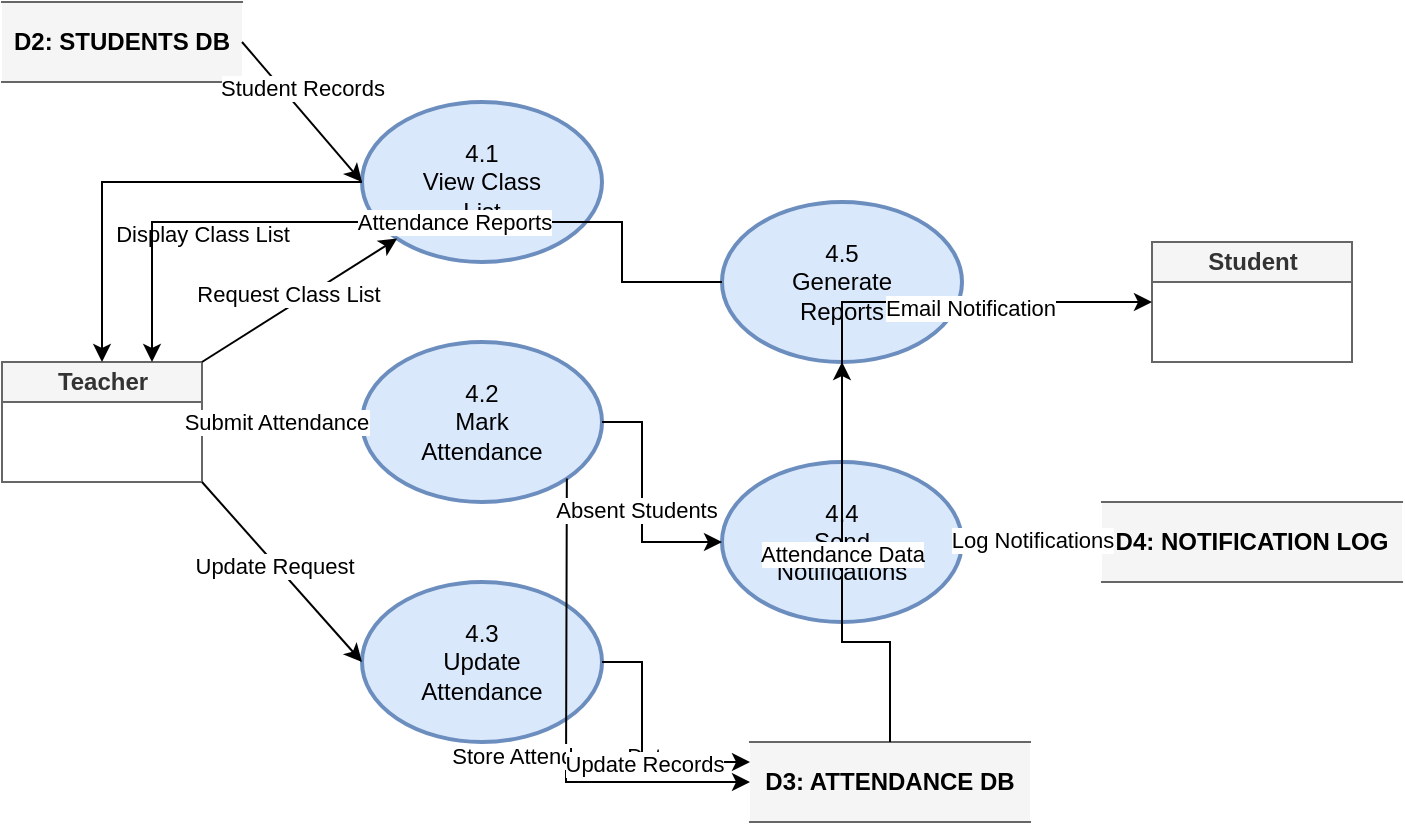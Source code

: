 <mxfile version="15.0.0">
  <diagram id="prtHgNgQTEPvFCAcTncT" name="Level 2 DFD - Attendance Recording">
    <mxGraphModel dx="1422" dy="800" grid="1" gridSize="10" guides="1" tooltips="1" connect="1" arrows="1" fold="1" page="1" pageScale="1" pageWidth="827" pageHeight="1169" math="0" shadow="0">
      <root>
        <mxCell id="0" />
        <mxCell id="1" parent="0" />
        
        <!-- External Entity: Teacher -->
        <mxCell id="dNxyNK7c78bLwvsdeMH5-11" value="Teacher" style="swimlane;html=1;startSize=20;horizontal=1;containerType=tree;glass=0;fillColor=#f5f5f5;strokeColor=#666666;fontColor=#333333;" parent="1" vertex="1">
          <mxGeometry x="40" y="280" width="100" height="60" as="geometry" />
        </mxCell>
        
        <!-- Process 4.1: View Class List -->
        <mxCell id="dNxyNK7c78bLwvsdeMH5-12" value="4.1&#xa;View Class&#xa;List" style="ellipse;whiteSpace=wrap;html=1;fillColor=#dae8fc;strokeColor=#6c8ebf;strokeWidth=2;" parent="1" vertex="1">
          <mxGeometry x="220" y="150" width="120" height="80" as="geometry" />
        </mxCell>
        
        <!-- Process 4.2: Mark Attendance -->
        <mxCell id="dNxyNK7c78bLwvsdeMH5-13" value="4.2&#xa;Mark&#xa;Attendance" style="ellipse;whiteSpace=wrap;html=1;fillColor=#dae8fc;strokeColor=#6c8ebf;strokeWidth=2;" parent="1" vertex="1">
          <mxGeometry x="220" y="270" width="120" height="80" as="geometry" />
        </mxCell>
        
        <!-- Process 4.3: Update Attendance -->
        <mxCell id="dNxyNK7c78bLwvsdeMH5-14" value="4.3&#xa;Update&#xa;Attendance" style="ellipse;whiteSpace=wrap;html=1;fillColor=#dae8fc;strokeColor=#6c8ebf;strokeWidth=2;" parent="1" vertex="1">
          <mxGeometry x="220" y="390" width="120" height="80" as="geometry" />
        </mxCell>
        
        <!-- Process 4.4: Send Notifications -->
        <mxCell id="dNxyNK7c78bLwvsdeMH5-15" value="4.4&#xa;Send&#xa;Notifications" style="ellipse;whiteSpace=wrap;html=1;fillColor=#dae8fc;strokeColor=#6c8ebf;strokeWidth=2;" parent="1" vertex="1">
          <mxGeometry x="400" y="330" width="120" height="80" as="geometry" />
        </mxCell>
        
        <!-- Process 4.5: Generate Reports -->
        <mxCell id="dNxyNK7c78bLwvsdeMH5-16" value="4.5&#xa;Generate&#xa;Reports" style="ellipse;whiteSpace=wrap;html=1;fillColor=#dae8fc;strokeColor=#6c8ebf;strokeWidth=2;" parent="1" vertex="1">
          <mxGeometry x="400" y="200" width="120" height="80" as="geometry" />
        </mxCell>
        
        <!-- Data Store: Students DB -->
        <mxCell id="dNxyNK7c78bLwvsdeMH5-17" value="D2: STUDENTS DB" style="shape=partialRectangle;whiteSpace=wrap;html=1;left=0;right=0;fillColor=#f5f5f5;strokeColor=#666666;align=center;fontStyle=1" parent="1" vertex="1">
          <mxGeometry x="40" y="100" width="120" height="40" as="geometry" />
        </mxCell>
        
        <!-- Data Store: Attendance DB -->
        <mxCell id="dNxyNK7c78bLwvsdeMH5-18" value="D3: ATTENDANCE DB" style="shape=partialRectangle;whiteSpace=wrap;html=1;left=0;right=0;fillColor=#f5f5f5;strokeColor=#666666;align=center;fontStyle=1" parent="1" vertex="1">
          <mxGeometry x="414" y="470" width="140" height="40" as="geometry" />
        </mxCell>
        
        <!-- Data Store: Notification Log -->
        <mxCell id="dNxyNK7c78bLwvsdeMH5-19" value="D4: NOTIFICATION LOG" style="shape=partialRectangle;whiteSpace=wrap;html=1;left=0;right=0;fillColor=#f5f5f5;strokeColor=#666666;align=center;fontStyle=1" parent="1" vertex="1">
          <mxGeometry x="590" y="350" width="150" height="40" as="geometry" />
        </mxCell>
        
        <!-- External Entity: Student -->
        <mxCell id="dNxyNK7c78bLwvsdeMH5-20" value="Student" style="swimlane;html=1;startSize=20;horizontal=1;containerType=tree;glass=0;fillColor=#f5f5f5;strokeColor=#666666;fontColor=#333333;" parent="1" vertex="1">
          <mxGeometry x="615" y="220" width="100" height="60" as="geometry" />
        </mxCell>
        
        <!-- Connections -->
        <!-- Students DB to View Class List -->
        <mxCell id="dNxyNK7c78bLwvsdeMH5-21" value="" style="endArrow=classic;html=1;rounded=0;exitX=1;exitY=0.5;exitDx=0;exitDy=0;entryX=0;entryY=0.5;entryDx=0;entryDy=0;" parent="1" source="dNxyNK7c78bLwvsdeMH5-17" target="dNxyNK7c78bLwvsdeMH5-12" edge="1">
          <mxGeometry width="50" height="50" relative="1" as="geometry">
            <mxPoint x="390" y="430" as="sourcePoint" />
            <mxPoint x="440" y="380" as="targetPoint" />
          </mxGeometry>
        </mxCell>
        <mxCell id="yIlKWZcmm96crpIQfXoT-1" value="Student Records" style="edgeLabel;html=1;align=center;verticalAlign=middle;resizable=0;points=[];" vertex="1" connectable="0" parent="dNxyNK7c78bLwvsdeMH5-21">
          <mxGeometry x="-0.333" relative="1" as="geometry">
            <mxPoint x="10" as="offset" />
          </mxGeometry>
        </mxCell>
        
        <!-- Teacher to View Class List -->
        <mxCell id="dNxyNK7c78bLwvsdeMH5-22" value="" style="endArrow=classic;html=1;rounded=0;exitX=1;exitY=0;exitDx=0;exitDy=0;entryX=0;entryY=1;entryDx=0;entryDy=0;" parent="1" source="dNxyNK7c78bLwvsdeMH5-11" target="dNxyNK7c78bLwvsdeMH5-12" edge="1">
          <mxGeometry width="50" height="50" relative="1" as="geometry">
            <mxPoint x="390" y="430" as="sourcePoint" />
            <mxPoint x="440" y="380" as="targetPoint" />
          </mxGeometry>
        </mxCell>
        <mxCell id="yIlKWZcmm96crpIQfXoT-2" value="Request Class List" style="edgeLabel;html=1;align=center;verticalAlign=middle;resizable=0;points=[];" vertex="1" connectable="0" parent="dNxyNK7c78bLwvsdeMH5-22">
          <mxGeometry x="-0.366" y="-1" relative="1" as="geometry">
            <mxPoint x="11" y="-16" as="offset" />
          </mxGeometry>
        </mxCell>
        
        <!-- View Class List to Teacher -->
        <mxCell id="dNxyNK7c78bLwvsdeMH5-23" value="" style="endArrow=classic;html=1;rounded=0;exitX=0;exitY=0.5;exitDx=0;exitDy=0;entryX=0.5;entryY=0;entryDx=0;entryDy=0;" parent="1" source="dNxyNK7c78bLwvsdeMH5-12" target="dNxyNK7c78bLwvsdeMH5-11" edge="1">
          <mxGeometry width="50" height="50" relative="1" as="geometry">
            <mxPoint x="390" y="430" as="sourcePoint" />
            <mxPoint x="440" y="380" as="targetPoint" />
            <Array as="points">
              <mxPoint x="90" y="190" />
            </Array>
          </mxGeometry>
        </mxCell>
        <mxCell id="yIlKWZcmm96crpIQfXoT-3" value="Display Class List" style="edgeLabel;html=1;align=center;verticalAlign=middle;resizable=0;points=[];" vertex="1" connectable="0" parent="dNxyNK7c78bLwvsdeMH5-23">
          <mxGeometry x="0.308" y="-2" relative="1" as="geometry">
            <mxPoint x="52" y="12" as="offset" />
          </mxGeometry>
        </mxCell>
        
        <!-- Teacher to Mark Attendance -->
        <mxCell id="dNxyNK7c78bLwvsdeMH5-24" value="" style="endArrow=classic;html=1;rounded=0;exitX=1;exitY=0.5;exitDx=0;exitDy=0;entryX=0;entryY=0.5;entryDx=0;entryDy=0;" parent="1" source="dNxyNK7c78bLwvsdeMH5-11" target="dNxyNK7c78bLwvsdeMH5-13" edge="1">
          <mxGeometry width="50" height="50" relative="1" as="geometry">
            <mxPoint x="390" y="430" as="sourcePoint" />
            <mxPoint x="440" y="380" as="targetPoint" />
          </mxGeometry>
        </mxCell>
        <mxCell id="yIlKWZcmm96crpIQfXoT-4" value="Submit Attendance" style="edgeLabel;html=1;align=center;verticalAlign=middle;resizable=0;points=[];" vertex="1" connectable="0" parent="dNxyNK7c78bLwvsdeMH5-24">
          <mxGeometry x="-0.25" relative="1" as="geometry">
            <mxPoint x="7" as="offset" />
          </mxGeometry>
        </mxCell>
        
        <!-- Teacher to Update Attendance -->
        <mxCell id="dNxyNK7c78bLwvsdeMH5-25" value="" style="endArrow=classic;html=1;rounded=0;exitX=1;exitY=1;exitDx=0;exitDy=0;entryX=0;entryY=0.5;entryDx=0;entryDy=0;" parent="1" source="dNxyNK7c78bLwvsdeMH5-11" target="dNxyNK7c78bLwvsdeMH5-14" edge="1">
          <mxGeometry width="50" height="50" relative="1" as="geometry">
            <mxPoint x="390" y="430" as="sourcePoint" />
            <mxPoint x="440" y="380" as="targetPoint" />
          </mxGeometry>
        </mxCell>
        <mxCell id="yIlKWZcmm96crpIQfXoT-5" value="Update Request" style="edgeLabel;html=1;align=center;verticalAlign=middle;resizable=0;points=[];" vertex="1" connectable="0" parent="dNxyNK7c78bLwvsdeMH5-25">
          <mxGeometry x="-0.278" y="-1" relative="1" as="geometry">
            <mxPoint x="8" y="9" as="offset" />
          </mxGeometry>
        </mxCell>
        
        <!-- Mark Attendance to Attendance DB -->
        <mxCell id="dNxyNK7c78bLwvsdeMH5-26" value="" style="endArrow=classic;html=1;rounded=0;exitX=1;exitY=1;exitDx=0;exitDy=0;entryX=0;entryY=0.5;entryDx=0;entryDy=0;" parent="1" source="dNxyNK7c78bLwvsdeMH5-13" target="dNxyNK7c78bLwvsdeMH5-18" edge="1">
          <mxGeometry width="50" height="50" relative="1" as="geometry">
            <mxPoint x="390" y="430" as="sourcePoint" />
            <mxPoint x="440" y="380" as="targetPoint" />
            <Array as="points">
              <mxPoint x="322" y="490" />
            </Array>
          </mxGeometry>
        </mxCell>
        <mxCell id="yIlKWZcmm96crpIQfXoT-6" value="Store Attendance Data" style="edgeLabel;html=1;align=center;verticalAlign=middle;resizable=0;points=[];" vertex="1" connectable="0" parent="dNxyNK7c78bLwvsdeMH5-26">
          <mxGeometry x="0.035" y="-2" relative="1" as="geometry">
            <mxPoint y="12" as="offset" />
          </mxGeometry>
        </mxCell>
        
        <!-- Update Attendance to Attendance DB -->
        <mxCell id="dNxyNK7c78bLwvsdeMH5-27" value="" style="endArrow=classic;html=1;rounded=0;exitX=1;exitY=0.5;exitDx=0;exitDy=0;entryX=0;entryY=0.25;entryDx=0;entryDy=0;" parent="1" source="dNxyNK7c78bLwvsdeMH5-14" target="dNxyNK7c78bLwvsdeMH5-18" edge="1">
          <mxGeometry width="50" height="50" relative="1" as="geometry">
            <mxPoint x="390" y="430" as="sourcePoint" />
            <mxPoint x="440" y="380" as="targetPoint" />
            <Array as="points">
              <mxPoint x="360" y="430" />
              <mxPoint x="360" y="480" />
            </Array>
          </mxGeometry>
        </mxCell>
        <mxCell id="yIlKWZcmm96crpIQfXoT-7" value="Update Records" style="edgeLabel;html=1;align=center;verticalAlign=middle;resizable=0;points=[];" vertex="1" connectable="0" parent="dNxyNK7c78bLwvsdeMH5-27">
          <mxGeometry x="0.139" y="-1" relative="1" as="geometry">
            <mxPoint as="offset" />
          </mxGeometry>
        </mxCell>
        
        <!-- Mark Attendance to Send Notifications -->
        <mxCell id="dNxyNK7c78bLwvsdeMH5-28" value="" style="endArrow=classic;html=1;rounded=0;exitX=1;exitY=0.5;exitDx=0;exitDy=0;entryX=0;entryY=0.5;entryDx=0;entryDy=0;" parent="1" source="dNxyNK7c78bLwvsdeMH5-13" target="dNxyNK7c78bLwvsdeMH5-15" edge="1">
          <mxGeometry width="50" height="50" relative="1" as="geometry">
            <mxPoint x="390" y="430" as="sourcePoint" />
            <mxPoint x="440" y="380" as="targetPoint" />
            <Array as="points">
              <mxPoint x="360" y="310" />
              <mxPoint x="360" y="370" />
            </Array>
          </mxGeometry>
        </mxCell>
        <mxCell id="yIlKWZcmm96crpIQfXoT-8" value="Absent Students" style="edgeLabel;html=1;align=center;verticalAlign=middle;resizable=0;points=[];" vertex="1" connectable="0" parent="dNxyNK7c78bLwvsdeMH5-28">
          <mxGeometry x="0.061" y="-3" relative="1" as="geometry">
            <mxPoint as="offset" />
          </mxGeometry>
        </mxCell>
        
        <!-- Send Notifications to Notification Log -->
        <mxCell id="dNxyNK7c78bLwvsdeMH5-29" value="" style="endArrow=classic;html=1;rounded=0;exitX=1;exitY=0.5;exitDx=0;exitDy=0;entryX=0;entryY=0.5;entryDx=0;entryDy=0;" parent="1" source="dNxyNK7c78bLwvsdeMH5-15" target="dNxyNK7c78bLwvsdeMH5-19" edge="1">
          <mxGeometry width="50" height="50" relative="1" as="geometry">
            <mxPoint x="390" y="430" as="sourcePoint" />
            <mxPoint x="440" y="380" as="targetPoint" />
          </mxGeometry>
        </mxCell>
        <mxCell id="yIlKWZcmm96crpIQfXoT-9" value="Log Notifications" style="edgeLabel;html=1;align=center;verticalAlign=middle;resizable=0;points=[];" vertex="1" connectable="0" parent="dNxyNK7c78bLwvsdeMH5-29">
          <mxGeometry x="-0.229" y="1" relative="1" as="geometry">
            <mxPoint x="8" as="offset" />
          </mxGeometry>
        </mxCell>
        
        <!-- Send Notifications to Student -->
        <mxCell id="dNxyNK7c78bLwvsdeMH5-30" value="" style="endArrow=classic;html=1;rounded=0;exitX=0.5;exitY=0;exitDx=0;exitDy=0;entryX=0;entryY=0.5;entryDx=0;entryDy=0;" parent="1" source="dNxyNK7c78bLwvsdeMH5-15" target="dNxyNK7c78bLwvsdeMH5-20" edge="1">
          <mxGeometry width="50" height="50" relative="1" as="geometry">
            <mxPoint x="390" y="430" as="sourcePoint" />
            <mxPoint x="440" y="380" as="targetPoint" />
            <Array as="points">
              <mxPoint x="460" y="250" />
            </Array>
          </mxGeometry>
        </mxCell>
        <mxCell id="yIlKWZcmm96crpIQfXoT-10" value="Email Notification" style="edgeLabel;html=1;align=center;verticalAlign=middle;resizable=0;points=[];" vertex="1" connectable="0" parent="dNxyNK7c78bLwvsdeMH5-30">
          <mxGeometry x="0.096" y="-3" relative="1" as="geometry">
            <mxPoint x="15" as="offset" />
          </mxGeometry>
        </mxCell>
        
        <!-- Attendance DB to Generate Reports -->
        <mxCell id="dNxyNK7c78bLwvsdeMH5-31" value="" style="endArrow=classic;html=1;rounded=0;exitX=0.5;exitY=0;exitDx=0;exitDy=0;entryX=0.5;entryY=1;entryDx=0;entryDy=0;" parent="1" source="dNxyNK7c78bLwvsdeMH5-18" target="dNxyNK7c78bLwvsdeMH5-16" edge="1">
          <mxGeometry width="50" height="50" relative="1" as="geometry">
            <mxPoint x="390" y="430" as="sourcePoint" />
            <mxPoint x="440" y="380" as="targetPoint" />
            <Array as="points">
              <mxPoint x="484" y="420" />
              <mxPoint x="460" y="420" />
            </Array>
          </mxGeometry>
        </mxCell>
        <mxCell id="yIlKWZcmm96crpIQfXoT-11" value="Attendance Data" style="edgeLabel;html=1;align=center;verticalAlign=middle;resizable=0;points=[];" vertex="1" connectable="0" parent="dNxyNK7c78bLwvsdeMH5-31">
          <mxGeometry x="0.109" relative="1" as="geometry">
            <mxPoint as="offset" />
          </mxGeometry>
        </mxCell>
        
        <!-- Generate Reports to Teacher -->
        <mxCell id="dNxyNK7c78bLwvsdeMH5-32" value="" style="endArrow=classic;html=1;rounded=0;exitX=0;exitY=0.5;exitDx=0;exitDy=0;entryX=0.75;entryY=0;entryDx=0;entryDy=0;" parent="1" source="dNxyNK7c78bLwvsdeMH5-16" target="dNxyNK7c78bLwvsdeMH5-11" edge="1">
          <mxGeometry width="50" height="50" relative="1" as="geometry">
            <mxPoint x="390" y="430" as="sourcePoint" />
            <mxPoint x="440" y="380" as="targetPoint" />
            <Array as="points">
              <mxPoint x="350" y="240" />
              <mxPoint x="350" y="210" />
              <mxPoint x="115" y="210" />
            </Array>
          </mxGeometry>
        </mxCell>
        <mxCell id="yIlKWZcmm96crpIQfXoT-12" value="Attendance Reports" style="edgeLabel;html=1;align=center;verticalAlign=middle;resizable=0;points=[];" vertex="1" connectable="0" parent="dNxyNK7c78bLwvsdeMH5-32">
          <mxGeometry x="0.343" y="-1" relative="1" as="geometry">
            <mxPoint x="94" y="1" as="offset" />
          </mxGeometry>
        </mxCell>
      </root>
    </mxGraphModel>
  </diagram>
</mxfile> 